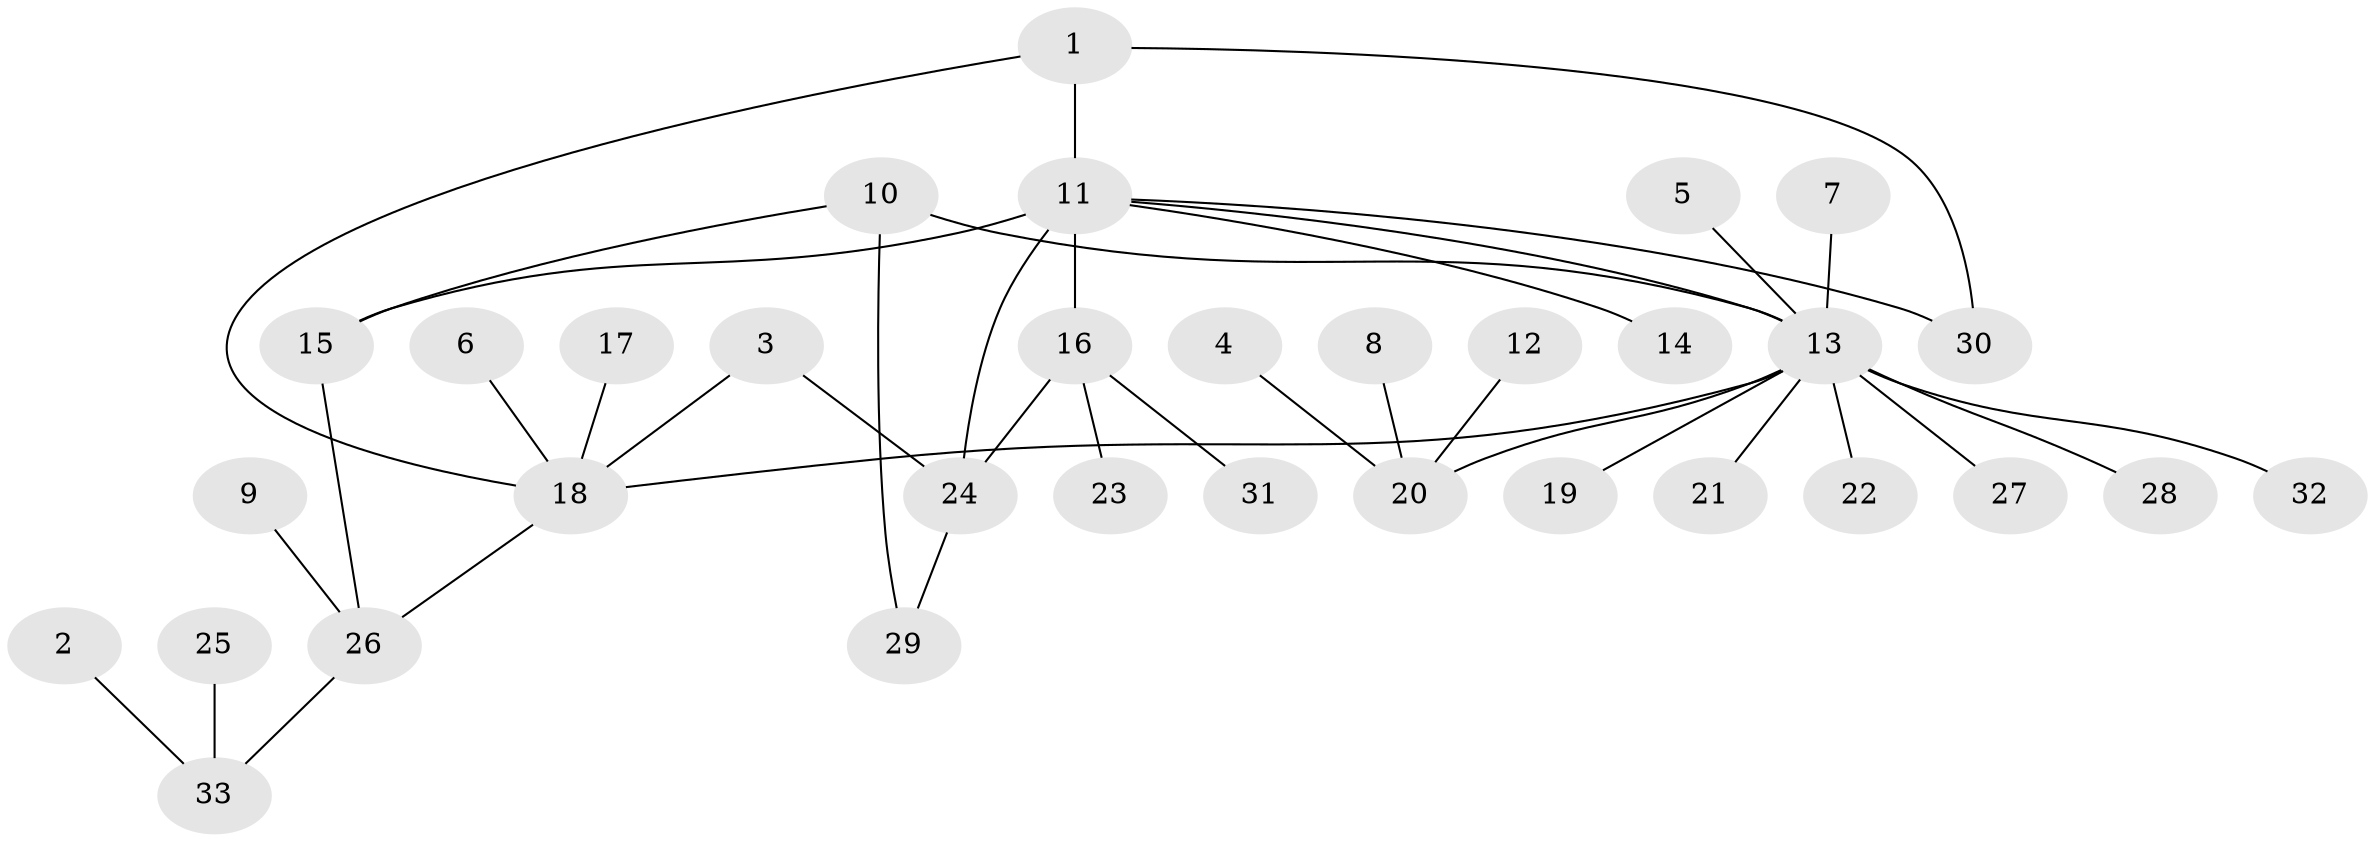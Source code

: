 // original degree distribution, {15: 0.015625, 5: 0.046875, 6: 0.046875, 9: 0.015625, 3: 0.0625, 1: 0.65625, 4: 0.046875, 2: 0.09375, 11: 0.015625}
// Generated by graph-tools (version 1.1) at 2025/01/03/09/25 03:01:49]
// undirected, 33 vertices, 39 edges
graph export_dot {
graph [start="1"]
  node [color=gray90,style=filled];
  1;
  2;
  3;
  4;
  5;
  6;
  7;
  8;
  9;
  10;
  11;
  12;
  13;
  14;
  15;
  16;
  17;
  18;
  19;
  20;
  21;
  22;
  23;
  24;
  25;
  26;
  27;
  28;
  29;
  30;
  31;
  32;
  33;
  1 -- 11 [weight=1.0];
  1 -- 18 [weight=1.0];
  1 -- 30 [weight=1.0];
  2 -- 33 [weight=1.0];
  3 -- 18 [weight=1.0];
  3 -- 24 [weight=1.0];
  4 -- 20 [weight=1.0];
  5 -- 13 [weight=1.0];
  6 -- 18 [weight=1.0];
  7 -- 13 [weight=1.0];
  8 -- 20 [weight=1.0];
  9 -- 26 [weight=1.0];
  10 -- 13 [weight=1.0];
  10 -- 15 [weight=1.0];
  10 -- 29 [weight=1.0];
  11 -- 13 [weight=1.0];
  11 -- 14 [weight=1.0];
  11 -- 15 [weight=1.0];
  11 -- 16 [weight=2.0];
  11 -- 24 [weight=1.0];
  11 -- 30 [weight=1.0];
  12 -- 20 [weight=1.0];
  13 -- 18 [weight=1.0];
  13 -- 19 [weight=1.0];
  13 -- 20 [weight=1.0];
  13 -- 21 [weight=1.0];
  13 -- 22 [weight=1.0];
  13 -- 27 [weight=1.0];
  13 -- 28 [weight=1.0];
  13 -- 32 [weight=1.0];
  15 -- 26 [weight=1.0];
  16 -- 23 [weight=1.0];
  16 -- 24 [weight=1.0];
  16 -- 31 [weight=1.0];
  17 -- 18 [weight=1.0];
  18 -- 26 [weight=1.0];
  24 -- 29 [weight=1.0];
  25 -- 33 [weight=1.0];
  26 -- 33 [weight=1.0];
}
